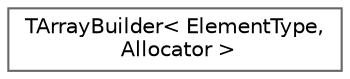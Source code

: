 digraph "Graphical Class Hierarchy"
{
 // INTERACTIVE_SVG=YES
 // LATEX_PDF_SIZE
  bgcolor="transparent";
  edge [fontname=Helvetica,fontsize=10,labelfontname=Helvetica,labelfontsize=10];
  node [fontname=Helvetica,fontsize=10,shape=box,height=0.2,width=0.4];
  rankdir="LR";
  Node0 [id="Node000000",label="TArrayBuilder\< ElementType,\l Allocator \>",height=0.2,width=0.4,color="grey40", fillcolor="white", style="filled",URL="$dd/dec/classTArrayBuilder.html",tooltip="Template for fluent array builders."];
}
